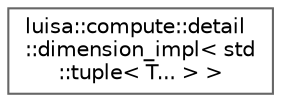 digraph "类继承关系图"
{
 // LATEX_PDF_SIZE
  bgcolor="transparent";
  edge [fontname=Helvetica,fontsize=10,labelfontname=Helvetica,labelfontsize=10];
  node [fontname=Helvetica,fontsize=10,shape=box,height=0.2,width=0.4];
  rankdir="LR";
  Node0 [id="Node000000",label="luisa::compute::detail\l::dimension_impl\< std\l::tuple\< T... \> \>",height=0.2,width=0.4,color="grey40", fillcolor="white", style="filled",URL="$structluisa_1_1compute_1_1detail_1_1dimension__impl_3_01std_1_1tuple_3_01_t_8_8_8_01_4_01_4.html",tooltip=" "];
}
